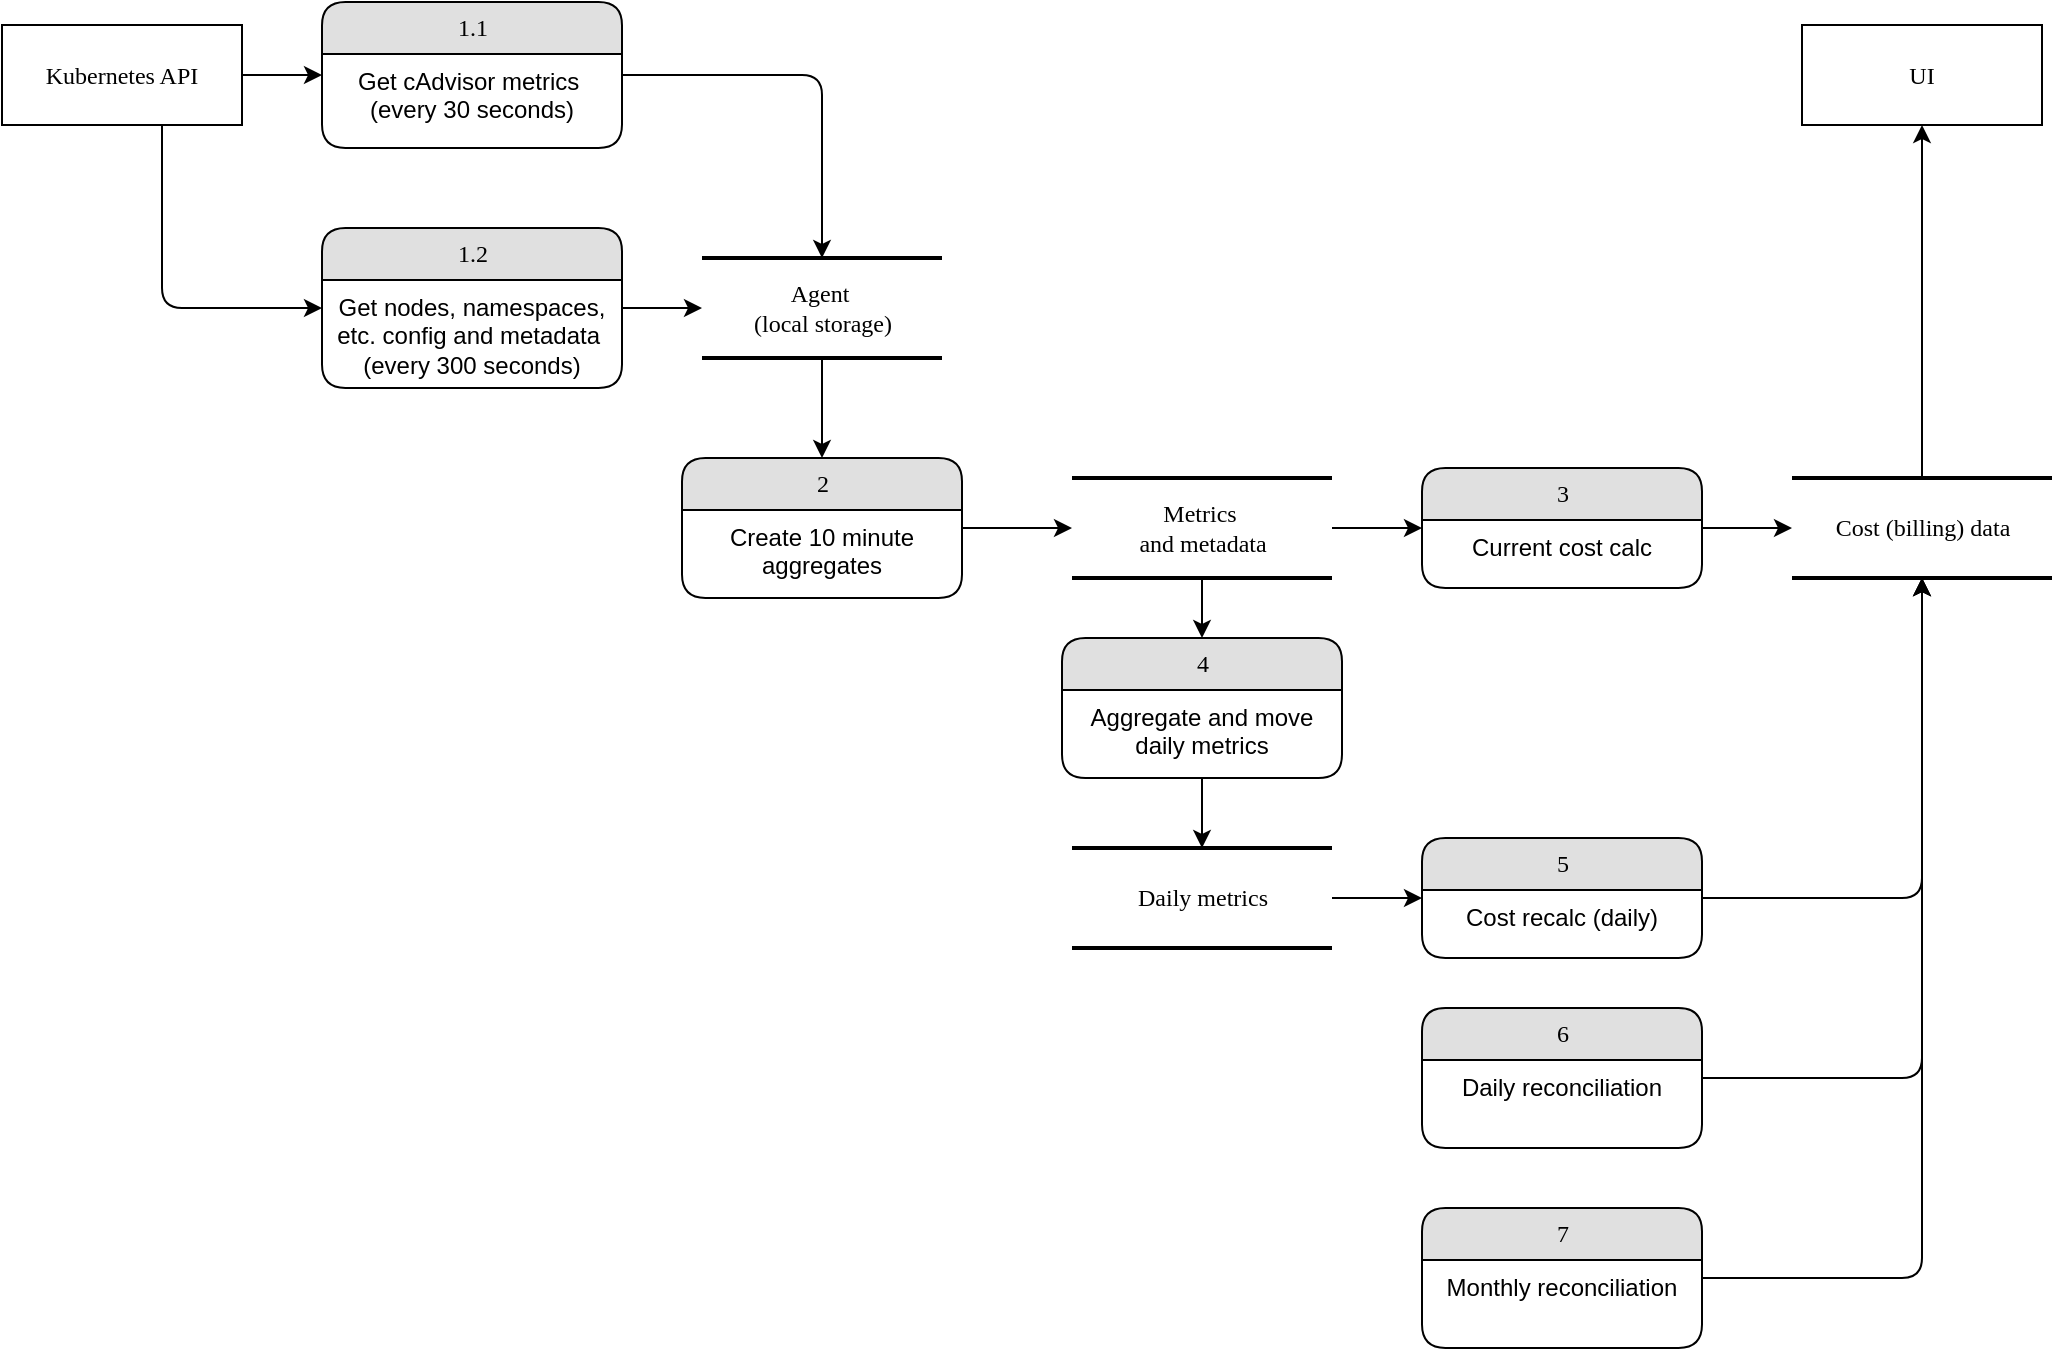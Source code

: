 <mxfile version="24.8.4">
  <diagram name="Page-1" id="52a04d89-c75d-2922-d76d-85b35f80e030">
    <mxGraphModel dx="1222" dy="467" grid="1" gridSize="10" guides="1" tooltips="1" connect="1" arrows="1" fold="1" page="1" pageScale="1" pageWidth="1100" pageHeight="850" background="none" math="0" shadow="0">
      <root>
        <mxCell id="0" />
        <mxCell id="1" parent="0" />
        <mxCell id="WATh1vmBdLiEkiLsjaOU-11" style="edgeStyle=orthogonalEdgeStyle;shape=connector;curved=0;rounded=1;orthogonalLoop=1;jettySize=auto;html=1;strokeColor=default;align=center;verticalAlign=middle;fontFamily=Helvetica;fontSize=11;fontColor=default;labelBackgroundColor=default;endArrow=classic;" parent="1" source="21ea969265ad0168-30" target="WATh1vmBdLiEkiLsjaOU-6" edge="1">
          <mxGeometry relative="1" as="geometry" />
        </mxCell>
        <mxCell id="21ea969265ad0168-30" value="Agent&amp;nbsp;&lt;div&gt;(local storage)&lt;/div&gt;" style="html=1;rounded=0;shadow=0;comic=0;labelBackgroundColor=none;strokeWidth=2;fontFamily=Verdana;fontSize=12;align=center;shape=mxgraph.ios7ui.horLines;" parent="1" vertex="1">
          <mxGeometry x="390" y="165" width="120" height="50" as="geometry" />
        </mxCell>
        <mxCell id="WATh1vmBdLiEkiLsjaOU-3" style="edgeStyle=orthogonalEdgeStyle;rounded=0;orthogonalLoop=1;jettySize=auto;html=1;" parent="1" source="17472293e6e8944d-30" target="1fdf3b25b50cf41e-1" edge="1">
          <mxGeometry relative="1" as="geometry" />
        </mxCell>
        <mxCell id="WATh1vmBdLiEkiLsjaOU-18" style="edgeStyle=orthogonalEdgeStyle;shape=connector;curved=0;rounded=1;orthogonalLoop=1;jettySize=auto;html=1;strokeColor=default;align=center;verticalAlign=middle;fontFamily=Helvetica;fontSize=11;fontColor=default;labelBackgroundColor=default;endArrow=classic;" parent="1" source="17472293e6e8944d-30" target="OrW9qpx-sJE816tUreJa-4" edge="1">
          <mxGeometry relative="1" as="geometry">
            <Array as="points">
              <mxPoint x="120" y="190" />
            </Array>
          </mxGeometry>
        </mxCell>
        <mxCell id="17472293e6e8944d-30" value="Kubernetes API" style="whiteSpace=wrap;html=1;rounded=0;shadow=0;comic=0;labelBackgroundColor=none;strokeWidth=1;fontFamily=Verdana;fontSize=12;align=center;" parent="1" vertex="1">
          <mxGeometry x="40" y="48.5" width="120" height="50" as="geometry" />
        </mxCell>
        <mxCell id="qLWlcLy1VVqceqwF6cmP-11" style="edgeStyle=orthogonalEdgeStyle;shape=connector;curved=0;rounded=1;orthogonalLoop=1;jettySize=auto;html=1;strokeColor=default;align=center;verticalAlign=middle;fontFamily=Helvetica;fontSize=11;fontColor=default;labelBackgroundColor=default;endArrow=classic;" parent="1" source="1fdf3b25b50cf41e-1" target="21ea969265ad0168-30" edge="1">
          <mxGeometry relative="1" as="geometry" />
        </mxCell>
        <mxCell id="1fdf3b25b50cf41e-1" value="1.1" style="swimlane;html=1;fontStyle=0;childLayout=stackLayout;horizontal=1;startSize=26;fillColor=#e0e0e0;horizontalStack=0;resizeParent=1;resizeLast=0;collapsible=1;marginBottom=0;swimlaneFillColor=#ffffff;align=center;rounded=1;shadow=0;comic=0;labelBackgroundColor=none;strokeWidth=1;fontFamily=Verdana;fontSize=12" parent="1" vertex="1">
          <mxGeometry x="200" y="37" width="150" height="73" as="geometry">
            <mxRectangle x="240" y="37" width="60" height="30" as="alternateBounds" />
          </mxGeometry>
        </mxCell>
        <mxCell id="1fdf3b25b50cf41e-2" value="Get cAdvisor metrics&amp;nbsp;&lt;div&gt;(every 30 seconds)&lt;/div&gt;" style="text;html=1;strokeColor=none;fillColor=none;spacingLeft=4;spacingRight=4;whiteSpace=wrap;overflow=hidden;rotatable=0;points=[[0,0.5],[1,0.5]];portConstraint=eastwest;align=center;" parent="1fdf3b25b50cf41e-1" vertex="1">
          <mxGeometry y="26" width="150" height="34" as="geometry" />
        </mxCell>
        <mxCell id="OrW9qpx-sJE816tUreJa-26" style="edgeStyle=orthogonalEdgeStyle;rounded=0;orthogonalLoop=1;jettySize=auto;html=1;" parent="1" source="OrW9qpx-sJE816tUreJa-4" target="21ea969265ad0168-30" edge="1">
          <mxGeometry relative="1" as="geometry" />
        </mxCell>
        <mxCell id="OrW9qpx-sJE816tUreJa-4" value="1.2" style="swimlane;html=1;fontStyle=0;childLayout=stackLayout;horizontal=1;startSize=26;fillColor=#e0e0e0;horizontalStack=0;resizeParent=1;resizeLast=0;collapsible=1;marginBottom=0;swimlaneFillColor=#ffffff;align=center;rounded=1;shadow=0;comic=0;labelBackgroundColor=none;strokeWidth=1;fontFamily=Verdana;fontSize=12" parent="1" vertex="1">
          <mxGeometry x="200" y="150" width="150" height="80" as="geometry" />
        </mxCell>
        <mxCell id="OrW9qpx-sJE816tUreJa-5" value="Get nodes, namespaces, etc. config and metadata&amp;nbsp;&lt;div&gt;(every 300 seconds)&lt;/div&gt;" style="text;html=1;strokeColor=none;fillColor=none;spacingLeft=4;spacingRight=4;whiteSpace=wrap;overflow=hidden;rotatable=0;points=[[0,0.5],[1,0.5]];portConstraint=eastwest;align=center;" parent="OrW9qpx-sJE816tUreJa-4" vertex="1">
          <mxGeometry y="26" width="150" height="54" as="geometry" />
        </mxCell>
        <mxCell id="WATh1vmBdLiEkiLsjaOU-14" style="edgeStyle=orthogonalEdgeStyle;shape=connector;curved=0;rounded=1;orthogonalLoop=1;jettySize=auto;html=1;strokeColor=default;align=center;verticalAlign=middle;fontFamily=Helvetica;fontSize=11;fontColor=default;labelBackgroundColor=default;endArrow=classic;" parent="1" source="OrW9qpx-sJE816tUreJa-10" target="OrW9qpx-sJE816tUreJa-12" edge="1">
          <mxGeometry relative="1" as="geometry" />
        </mxCell>
        <mxCell id="WATh1vmBdLiEkiLsjaOU-16" style="edgeStyle=orthogonalEdgeStyle;shape=connector;curved=0;rounded=1;orthogonalLoop=1;jettySize=auto;html=1;strokeColor=default;align=center;verticalAlign=middle;fontFamily=Helvetica;fontSize=11;fontColor=default;labelBackgroundColor=default;endArrow=classic;" parent="1" source="OrW9qpx-sJE816tUreJa-10" target="WATh1vmBdLiEkiLsjaOU-12" edge="1">
          <mxGeometry relative="1" as="geometry" />
        </mxCell>
        <mxCell id="OrW9qpx-sJE816tUreJa-10" value="Metrics&amp;nbsp;&lt;div&gt;and metadata&lt;/div&gt;" style="html=1;rounded=0;shadow=0;comic=0;labelBackgroundColor=none;strokeWidth=2;fontFamily=Verdana;fontSize=12;align=center;shape=mxgraph.ios7ui.horLines;" parent="1" vertex="1">
          <mxGeometry x="575" y="275" width="130" height="50" as="geometry" />
        </mxCell>
        <mxCell id="qLWlcLy1VVqceqwF6cmP-12" style="edgeStyle=orthogonalEdgeStyle;shape=connector;curved=0;rounded=1;orthogonalLoop=1;jettySize=auto;html=1;strokeColor=default;align=center;verticalAlign=middle;fontFamily=Helvetica;fontSize=11;fontColor=default;labelBackgroundColor=default;endArrow=classic;" parent="1" source="OrW9qpx-sJE816tUreJa-11" target="OrW9qpx-sJE816tUreJa-14" edge="1">
          <mxGeometry relative="1" as="geometry" />
        </mxCell>
        <mxCell id="OrW9qpx-sJE816tUreJa-11" value="Daily metrics" style="html=1;rounded=0;shadow=0;comic=0;labelBackgroundColor=none;strokeWidth=2;fontFamily=Verdana;fontSize=12;align=center;shape=mxgraph.ios7ui.horLines;" parent="1" vertex="1">
          <mxGeometry x="575" y="460" width="130" height="50" as="geometry" />
        </mxCell>
        <mxCell id="qLWlcLy1VVqceqwF6cmP-8" style="edgeStyle=orthogonalEdgeStyle;shape=connector;curved=0;rounded=1;orthogonalLoop=1;jettySize=auto;html=1;strokeColor=default;align=center;verticalAlign=middle;fontFamily=Helvetica;fontSize=11;fontColor=default;labelBackgroundColor=default;endArrow=classic;" parent="1" source="OrW9qpx-sJE816tUreJa-12" target="qLWlcLy1VVqceqwF6cmP-7" edge="1">
          <mxGeometry relative="1" as="geometry" />
        </mxCell>
        <mxCell id="OrW9qpx-sJE816tUreJa-12" value="3" style="swimlane;html=1;fontStyle=0;childLayout=stackLayout;horizontal=1;startSize=26;fillColor=#e0e0e0;horizontalStack=0;resizeParent=1;resizeLast=0;collapsible=1;marginBottom=0;swimlaneFillColor=#ffffff;align=center;rounded=1;shadow=0;comic=0;labelBackgroundColor=none;strokeWidth=1;fontFamily=Verdana;fontSize=12" parent="1" vertex="1">
          <mxGeometry x="750" y="270" width="140" height="60" as="geometry" />
        </mxCell>
        <mxCell id="OrW9qpx-sJE816tUreJa-13" value="Current cost calc" style="text;html=1;strokeColor=none;fillColor=none;spacingLeft=4;spacingRight=4;whiteSpace=wrap;overflow=hidden;rotatable=0;points=[[0,0.5],[1,0.5]];portConstraint=eastwest;align=center;" parent="OrW9qpx-sJE816tUreJa-12" vertex="1">
          <mxGeometry y="26" width="140" height="34" as="geometry" />
        </mxCell>
        <mxCell id="qLWlcLy1VVqceqwF6cmP-10" style="edgeStyle=orthogonalEdgeStyle;shape=connector;curved=0;rounded=1;orthogonalLoop=1;jettySize=auto;html=1;strokeColor=default;align=center;verticalAlign=middle;fontFamily=Helvetica;fontSize=11;fontColor=default;labelBackgroundColor=default;endArrow=classic;" parent="1" source="OrW9qpx-sJE816tUreJa-14" target="qLWlcLy1VVqceqwF6cmP-7" edge="1">
          <mxGeometry relative="1" as="geometry" />
        </mxCell>
        <mxCell id="OrW9qpx-sJE816tUreJa-14" value="5" style="swimlane;html=1;fontStyle=0;childLayout=stackLayout;horizontal=1;startSize=26;fillColor=#e0e0e0;horizontalStack=0;resizeParent=1;resizeLast=0;collapsible=1;marginBottom=0;swimlaneFillColor=#ffffff;align=center;rounded=1;shadow=0;comic=0;labelBackgroundColor=none;strokeWidth=1;fontFamily=Verdana;fontSize=12" parent="1" vertex="1">
          <mxGeometry x="750" y="455" width="140" height="60" as="geometry" />
        </mxCell>
        <mxCell id="OrW9qpx-sJE816tUreJa-15" value="Cost recalc (daily)" style="text;html=1;strokeColor=none;fillColor=none;spacingLeft=4;spacingRight=4;whiteSpace=wrap;overflow=hidden;rotatable=0;points=[[0,0.5],[1,0.5]];portConstraint=eastwest;align=center;" parent="OrW9qpx-sJE816tUreJa-14" vertex="1">
          <mxGeometry y="26" width="140" height="34" as="geometry" />
        </mxCell>
        <mxCell id="OrW9qpx-sJE816tUreJa-16" value="UI" style="whiteSpace=wrap;html=1;rounded=0;shadow=0;comic=0;labelBackgroundColor=none;strokeWidth=1;fontFamily=Verdana;fontSize=12;align=center;" parent="1" vertex="1">
          <mxGeometry x="940" y="48.5" width="120" height="50" as="geometry" />
        </mxCell>
        <mxCell id="WATh1vmBdLiEkiLsjaOU-8" style="edgeStyle=orthogonalEdgeStyle;shape=connector;curved=0;rounded=1;orthogonalLoop=1;jettySize=auto;html=1;strokeColor=default;align=center;verticalAlign=middle;fontFamily=Helvetica;fontSize=11;fontColor=default;labelBackgroundColor=default;endArrow=classic;" parent="1" source="WATh1vmBdLiEkiLsjaOU-6" target="OrW9qpx-sJE816tUreJa-10" edge="1">
          <mxGeometry relative="1" as="geometry" />
        </mxCell>
        <mxCell id="WATh1vmBdLiEkiLsjaOU-6" value="2" style="swimlane;html=1;fontStyle=0;childLayout=stackLayout;horizontal=1;startSize=26;fillColor=#e0e0e0;horizontalStack=0;resizeParent=1;resizeLast=0;collapsible=1;marginBottom=0;swimlaneFillColor=#ffffff;align=center;rounded=1;shadow=0;comic=0;labelBackgroundColor=none;strokeWidth=1;fontFamily=Verdana;fontSize=12" parent="1" vertex="1">
          <mxGeometry x="380" y="265" width="140" height="70" as="geometry" />
        </mxCell>
        <mxCell id="WATh1vmBdLiEkiLsjaOU-7" value="Create 10 minute aggregates" style="text;html=1;strokeColor=none;fillColor=none;spacingLeft=4;spacingRight=4;whiteSpace=wrap;overflow=hidden;rotatable=0;points=[[0,0.5],[1,0.5]];portConstraint=eastwest;align=center;" parent="WATh1vmBdLiEkiLsjaOU-6" vertex="1">
          <mxGeometry y="26" width="140" height="44" as="geometry" />
        </mxCell>
        <mxCell id="WATh1vmBdLiEkiLsjaOU-15" style="edgeStyle=orthogonalEdgeStyle;shape=connector;curved=0;rounded=1;orthogonalLoop=1;jettySize=auto;html=1;strokeColor=default;align=center;verticalAlign=middle;fontFamily=Helvetica;fontSize=11;fontColor=default;labelBackgroundColor=default;endArrow=classic;" parent="1" source="WATh1vmBdLiEkiLsjaOU-12" target="OrW9qpx-sJE816tUreJa-11" edge="1">
          <mxGeometry relative="1" as="geometry" />
        </mxCell>
        <mxCell id="WATh1vmBdLiEkiLsjaOU-12" value="4" style="swimlane;html=1;fontStyle=0;childLayout=stackLayout;horizontal=1;startSize=26;fillColor=#e0e0e0;horizontalStack=0;resizeParent=1;resizeLast=0;collapsible=1;marginBottom=0;swimlaneFillColor=#ffffff;align=center;rounded=1;shadow=0;comic=0;labelBackgroundColor=none;strokeWidth=1;fontFamily=Verdana;fontSize=12" parent="1" vertex="1">
          <mxGeometry x="570" y="355" width="140" height="70" as="geometry" />
        </mxCell>
        <mxCell id="WATh1vmBdLiEkiLsjaOU-13" value="Aggregate and move daily metrics" style="text;html=1;strokeColor=none;fillColor=none;spacingLeft=4;spacingRight=4;whiteSpace=wrap;overflow=hidden;rotatable=0;points=[[0,0.5],[1,0.5]];portConstraint=eastwest;align=center;" parent="WATh1vmBdLiEkiLsjaOU-12" vertex="1">
          <mxGeometry y="26" width="140" height="34" as="geometry" />
        </mxCell>
        <mxCell id="qLWlcLy1VVqceqwF6cmP-13" style="edgeStyle=orthogonalEdgeStyle;shape=connector;curved=0;rounded=1;orthogonalLoop=1;jettySize=auto;html=1;strokeColor=default;align=center;verticalAlign=middle;fontFamily=Helvetica;fontSize=11;fontColor=default;labelBackgroundColor=default;endArrow=classic;" parent="1" source="qLWlcLy1VVqceqwF6cmP-1" target="qLWlcLy1VVqceqwF6cmP-7" edge="1">
          <mxGeometry relative="1" as="geometry" />
        </mxCell>
        <mxCell id="qLWlcLy1VVqceqwF6cmP-1" value="6" style="swimlane;html=1;fontStyle=0;childLayout=stackLayout;horizontal=1;startSize=26;fillColor=#e0e0e0;horizontalStack=0;resizeParent=1;resizeLast=0;collapsible=1;marginBottom=0;swimlaneFillColor=#ffffff;align=center;rounded=1;shadow=0;comic=0;labelBackgroundColor=none;strokeWidth=1;fontFamily=Verdana;fontSize=12" parent="1" vertex="1">
          <mxGeometry x="750" y="540" width="140" height="70" as="geometry" />
        </mxCell>
        <mxCell id="qLWlcLy1VVqceqwF6cmP-2" value="Daily reconciliation" style="text;html=1;strokeColor=none;fillColor=none;spacingLeft=4;spacingRight=4;whiteSpace=wrap;overflow=hidden;rotatable=0;points=[[0,0.5],[1,0.5]];portConstraint=eastwest;align=center;" parent="qLWlcLy1VVqceqwF6cmP-1" vertex="1">
          <mxGeometry y="26" width="140" height="44" as="geometry" />
        </mxCell>
        <mxCell id="qLWlcLy1VVqceqwF6cmP-14" style="edgeStyle=orthogonalEdgeStyle;shape=connector;curved=0;rounded=1;orthogonalLoop=1;jettySize=auto;html=1;strokeColor=default;align=center;verticalAlign=middle;fontFamily=Helvetica;fontSize=11;fontColor=default;labelBackgroundColor=default;endArrow=classic;" parent="1" source="qLWlcLy1VVqceqwF6cmP-3" target="qLWlcLy1VVqceqwF6cmP-7" edge="1">
          <mxGeometry relative="1" as="geometry" />
        </mxCell>
        <mxCell id="qLWlcLy1VVqceqwF6cmP-3" value="7" style="swimlane;html=1;fontStyle=0;childLayout=stackLayout;horizontal=1;startSize=26;fillColor=#e0e0e0;horizontalStack=0;resizeParent=1;resizeLast=0;collapsible=1;marginBottom=0;swimlaneFillColor=#ffffff;align=center;rounded=1;shadow=0;comic=0;labelBackgroundColor=none;strokeWidth=1;fontFamily=Verdana;fontSize=12" parent="1" vertex="1">
          <mxGeometry x="750" y="640" width="140" height="70" as="geometry" />
        </mxCell>
        <mxCell id="qLWlcLy1VVqceqwF6cmP-4" value="Monthly reconciliation" style="text;html=1;strokeColor=none;fillColor=none;spacingLeft=4;spacingRight=4;whiteSpace=wrap;overflow=hidden;rotatable=0;points=[[0,0.5],[1,0.5]];portConstraint=eastwest;align=center;" parent="qLWlcLy1VVqceqwF6cmP-3" vertex="1">
          <mxGeometry y="26" width="140" height="44" as="geometry" />
        </mxCell>
        <mxCell id="qLWlcLy1VVqceqwF6cmP-9" style="edgeStyle=orthogonalEdgeStyle;shape=connector;curved=0;rounded=1;orthogonalLoop=1;jettySize=auto;html=1;strokeColor=default;align=center;verticalAlign=middle;fontFamily=Helvetica;fontSize=11;fontColor=default;labelBackgroundColor=default;endArrow=classic;" parent="1" source="qLWlcLy1VVqceqwF6cmP-7" target="OrW9qpx-sJE816tUreJa-16" edge="1">
          <mxGeometry relative="1" as="geometry" />
        </mxCell>
        <mxCell id="qLWlcLy1VVqceqwF6cmP-7" value="Cost (billing) data" style="html=1;rounded=0;shadow=0;comic=0;labelBackgroundColor=none;strokeWidth=2;fontFamily=Verdana;fontSize=12;align=center;shape=mxgraph.ios7ui.horLines;" parent="1" vertex="1">
          <mxGeometry x="935" y="275" width="130" height="50" as="geometry" />
        </mxCell>
      </root>
    </mxGraphModel>
  </diagram>
</mxfile>
